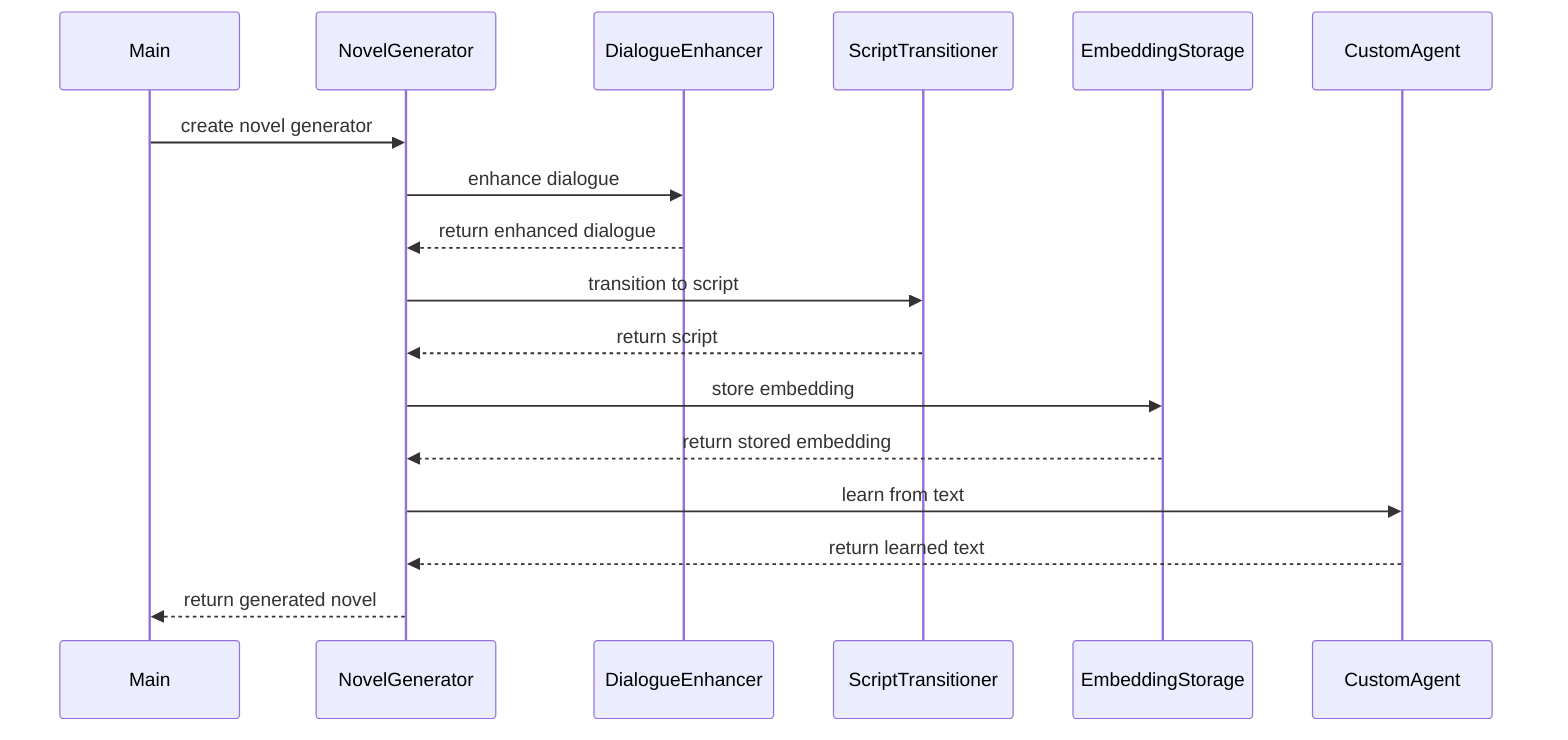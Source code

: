 sequenceDiagram
    participant M as Main
    participant NG as NovelGenerator
    participant DE as DialogueEnhancer
    participant ST as ScriptTransitioner
    participant ES as EmbeddingStorage
    participant CA as CustomAgent
    M->>NG: create novel generator
    NG->>DE: enhance dialogue
    DE-->>NG: return enhanced dialogue
    NG->>ST: transition to script
    ST-->>NG: return script
    NG->>ES: store embedding
    ES-->>NG: return stored embedding
    NG->>CA: learn from text
    CA-->>NG: return learned text
    NG-->>M: return generated novel